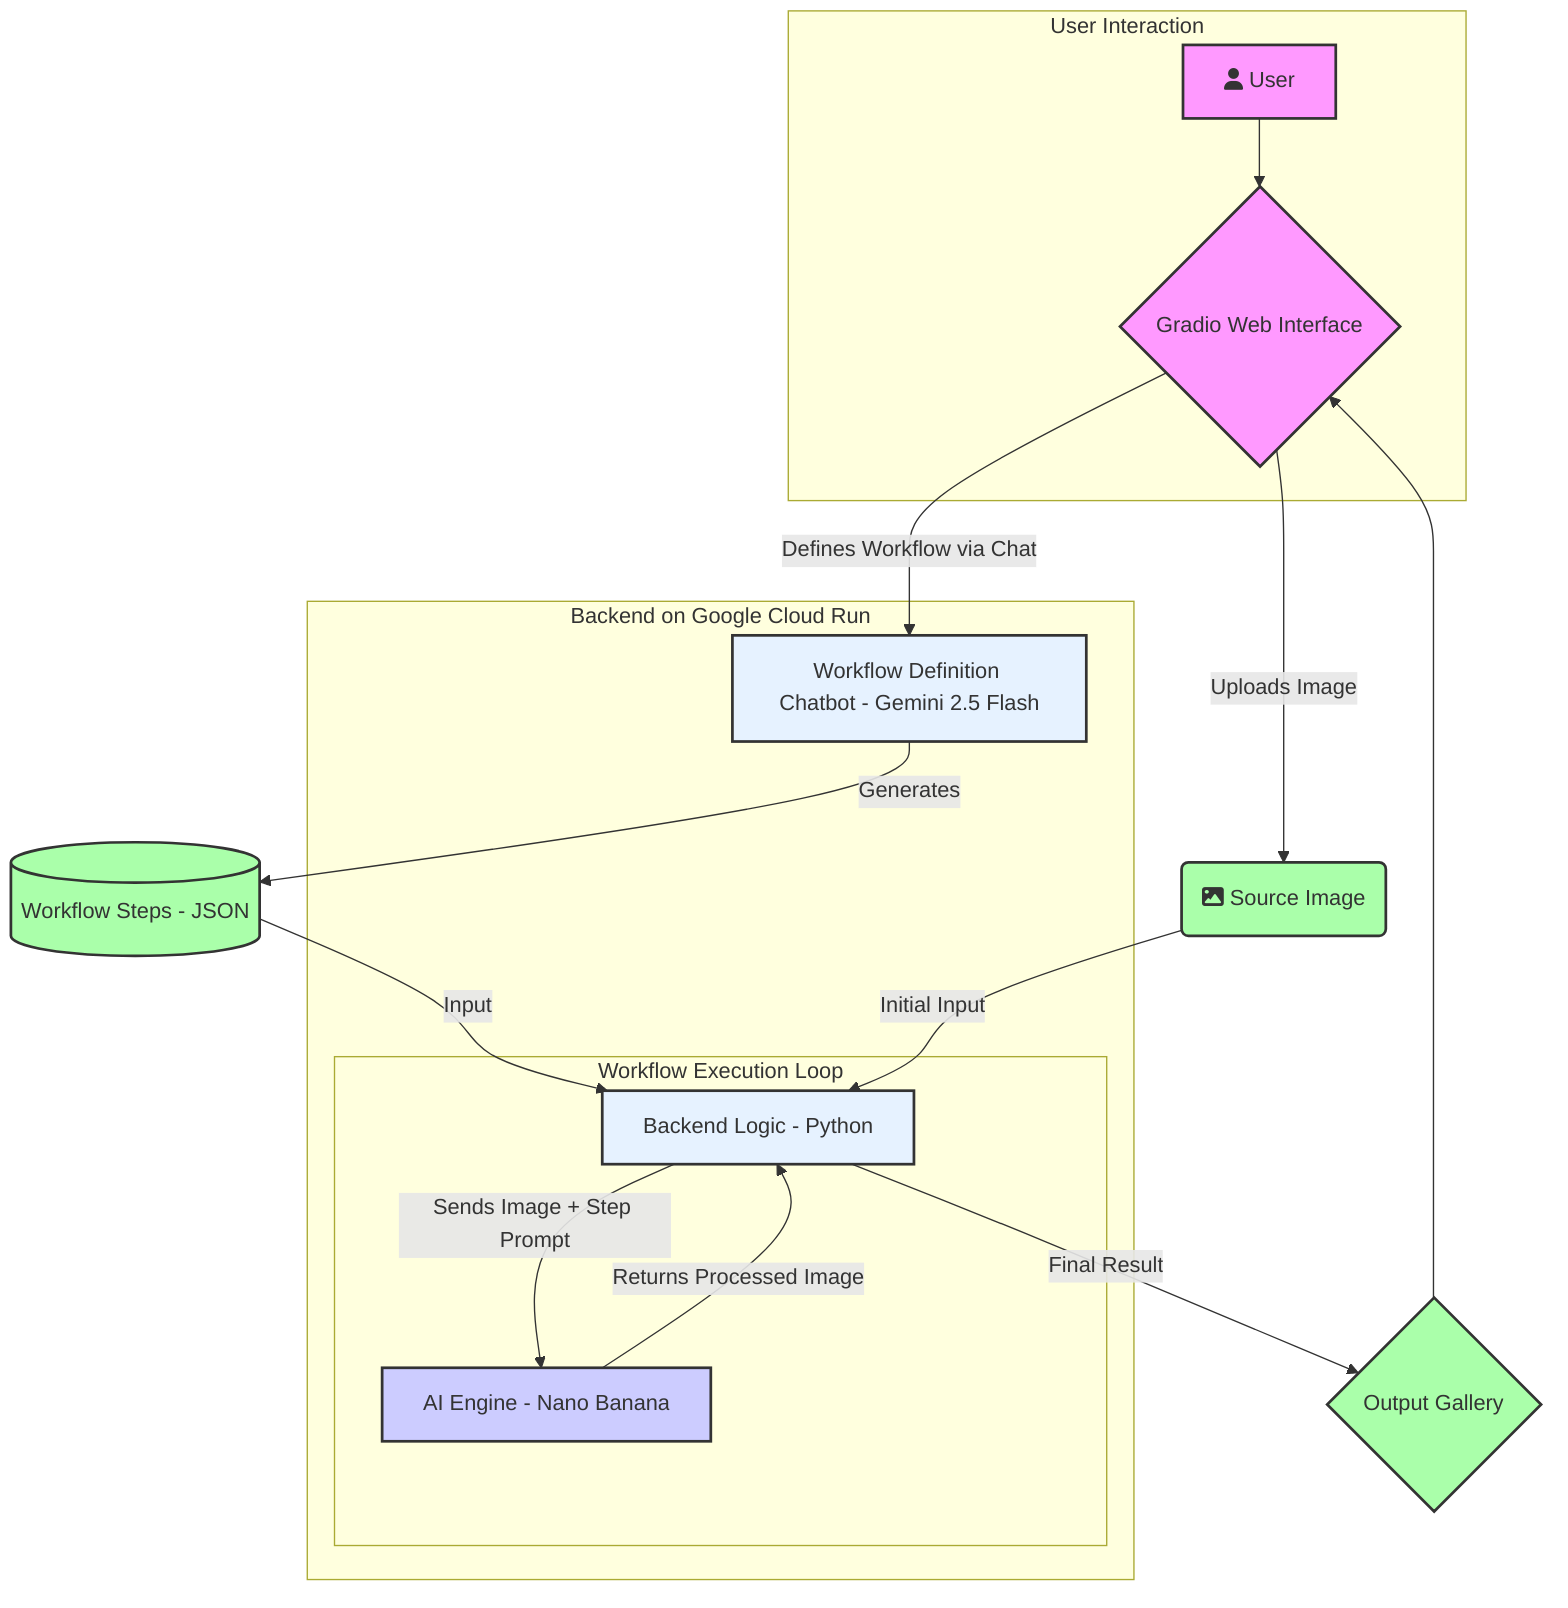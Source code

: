 graph TD
    subgraph "User Interaction"
        direction LR
        User[fa:fa-user User] --> UI{Gradio Web Interface}
    end

    subgraph "Backend on Google Cloud Run"
        direction TB
        subgraph "Workflow Execution Loop"
            direction LR
            Backend[Backend Logic - Python] -- "Sends Image + Step Prompt" --> AIEngine[AI Engine - Nano Banana]
            AIEngine -- "Returns Processed Image" --> Backend
        end
        Chatbot[Workflow Definition Chatbot - Gemini 2.5 Flash]
    end

    UI -- "Defines Workflow via Chat" --> Chatbot
    Chatbot -- "Generates" --> Workflow[(Workflow Steps - JSON)]

    UI -- "Uploads Image" --> SourceImage(fa:fa-image Source Image)

    Workflow -- "Input" --> Backend
    SourceImage -- "Initial Input" --> Backend

    Backend -- "Final Result" --> OutputGallery{Output Gallery}
    OutputGallery --> UI

    classDef ui fill:#f9f,stroke:#333,stroke-width:2px
    classDef backend fill:#e6f2ff,stroke:#333,stroke-width:2px
    classDef ai fill:#ccf,stroke:#333,stroke-width:2px
    classDef data fill:#afa,stroke:#333,stroke-width:2px

    class User,UI ui
    class Backend,Chatbot backend
    class AIEngine ai
    class Workflow,SourceImage,OutputGallery data